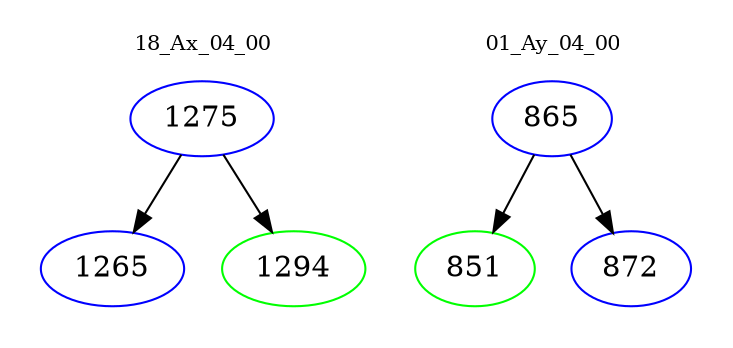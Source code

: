 digraph{
subgraph cluster_0 {
color = white
label = "18_Ax_04_00";
fontsize=10;
T0_1275 [label="1275", color="blue"]
T0_1275 -> T0_1265 [color="black"]
T0_1265 [label="1265", color="blue"]
T0_1275 -> T0_1294 [color="black"]
T0_1294 [label="1294", color="green"]
}
subgraph cluster_1 {
color = white
label = "01_Ay_04_00";
fontsize=10;
T1_865 [label="865", color="blue"]
T1_865 -> T1_851 [color="black"]
T1_851 [label="851", color="green"]
T1_865 -> T1_872 [color="black"]
T1_872 [label="872", color="blue"]
}
}

